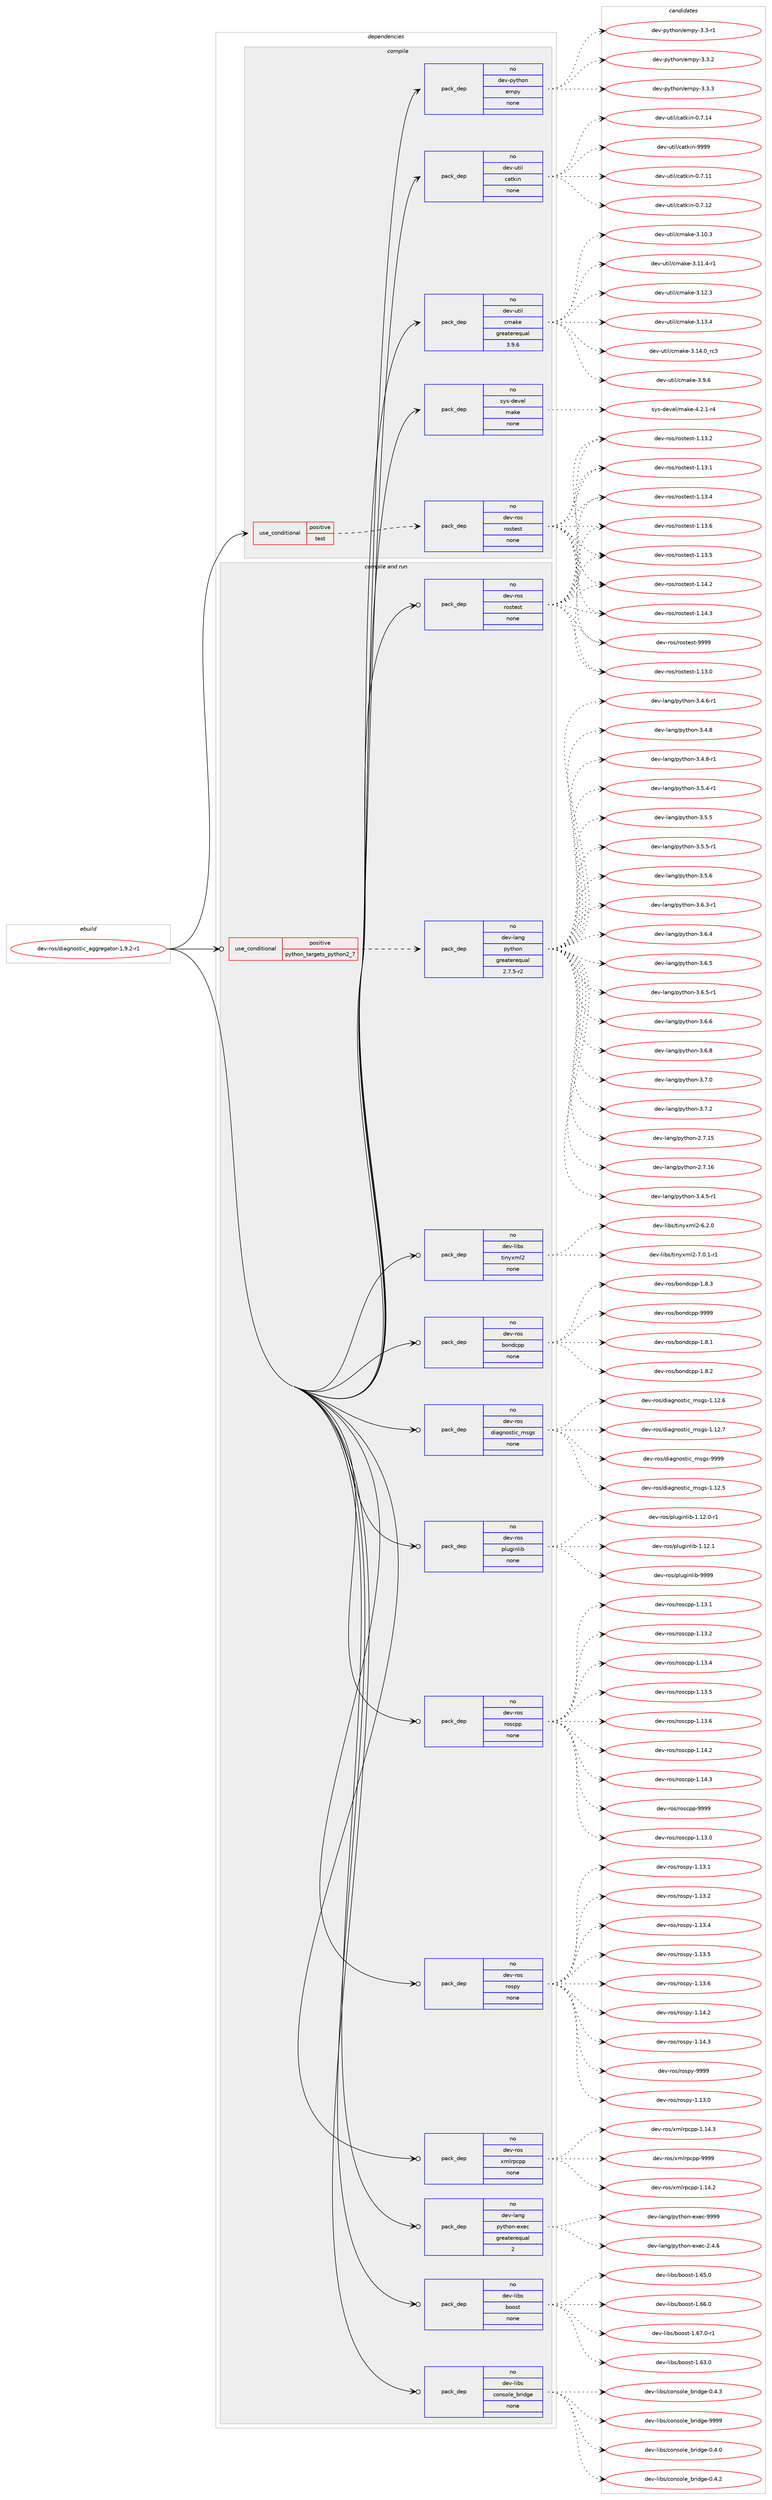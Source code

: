 digraph prolog {

# *************
# Graph options
# *************

newrank=true;
concentrate=true;
compound=true;
graph [rankdir=LR,fontname=Helvetica,fontsize=10,ranksep=1.5];#, ranksep=2.5, nodesep=0.2];
edge  [arrowhead=vee];
node  [fontname=Helvetica,fontsize=10];

# **********
# The ebuild
# **********

subgraph cluster_leftcol {
color=gray;
rank=same;
label=<<i>ebuild</i>>;
id [label="dev-ros/diagnostic_aggregator-1.9.2-r1", color=red, width=4, href="../dev-ros/diagnostic_aggregator-1.9.2-r1.svg"];
}

# ****************
# The dependencies
# ****************

subgraph cluster_midcol {
color=gray;
label=<<i>dependencies</i>>;
subgraph cluster_compile {
fillcolor="#eeeeee";
style=filled;
label=<<i>compile</i>>;
subgraph cond388236 {
dependency1454336 [label=<<TABLE BORDER="0" CELLBORDER="1" CELLSPACING="0" CELLPADDING="4"><TR><TD ROWSPAN="3" CELLPADDING="10">use_conditional</TD></TR><TR><TD>positive</TD></TR><TR><TD>test</TD></TR></TABLE>>, shape=none, color=red];
subgraph pack1042710 {
dependency1454337 [label=<<TABLE BORDER="0" CELLBORDER="1" CELLSPACING="0" CELLPADDING="4" WIDTH="220"><TR><TD ROWSPAN="6" CELLPADDING="30">pack_dep</TD></TR><TR><TD WIDTH="110">no</TD></TR><TR><TD>dev-ros</TD></TR><TR><TD>rostest</TD></TR><TR><TD>none</TD></TR><TR><TD></TD></TR></TABLE>>, shape=none, color=blue];
}
dependency1454336:e -> dependency1454337:w [weight=20,style="dashed",arrowhead="vee"];
}
id:e -> dependency1454336:w [weight=20,style="solid",arrowhead="vee"];
subgraph pack1042711 {
dependency1454338 [label=<<TABLE BORDER="0" CELLBORDER="1" CELLSPACING="0" CELLPADDING="4" WIDTH="220"><TR><TD ROWSPAN="6" CELLPADDING="30">pack_dep</TD></TR><TR><TD WIDTH="110">no</TD></TR><TR><TD>dev-python</TD></TR><TR><TD>empy</TD></TR><TR><TD>none</TD></TR><TR><TD></TD></TR></TABLE>>, shape=none, color=blue];
}
id:e -> dependency1454338:w [weight=20,style="solid",arrowhead="vee"];
subgraph pack1042712 {
dependency1454339 [label=<<TABLE BORDER="0" CELLBORDER="1" CELLSPACING="0" CELLPADDING="4" WIDTH="220"><TR><TD ROWSPAN="6" CELLPADDING="30">pack_dep</TD></TR><TR><TD WIDTH="110">no</TD></TR><TR><TD>dev-util</TD></TR><TR><TD>catkin</TD></TR><TR><TD>none</TD></TR><TR><TD></TD></TR></TABLE>>, shape=none, color=blue];
}
id:e -> dependency1454339:w [weight=20,style="solid",arrowhead="vee"];
subgraph pack1042713 {
dependency1454340 [label=<<TABLE BORDER="0" CELLBORDER="1" CELLSPACING="0" CELLPADDING="4" WIDTH="220"><TR><TD ROWSPAN="6" CELLPADDING="30">pack_dep</TD></TR><TR><TD WIDTH="110">no</TD></TR><TR><TD>dev-util</TD></TR><TR><TD>cmake</TD></TR><TR><TD>greaterequal</TD></TR><TR><TD>3.9.6</TD></TR></TABLE>>, shape=none, color=blue];
}
id:e -> dependency1454340:w [weight=20,style="solid",arrowhead="vee"];
subgraph pack1042714 {
dependency1454341 [label=<<TABLE BORDER="0" CELLBORDER="1" CELLSPACING="0" CELLPADDING="4" WIDTH="220"><TR><TD ROWSPAN="6" CELLPADDING="30">pack_dep</TD></TR><TR><TD WIDTH="110">no</TD></TR><TR><TD>sys-devel</TD></TR><TR><TD>make</TD></TR><TR><TD>none</TD></TR><TR><TD></TD></TR></TABLE>>, shape=none, color=blue];
}
id:e -> dependency1454341:w [weight=20,style="solid",arrowhead="vee"];
}
subgraph cluster_compileandrun {
fillcolor="#eeeeee";
style=filled;
label=<<i>compile and run</i>>;
subgraph cond388237 {
dependency1454342 [label=<<TABLE BORDER="0" CELLBORDER="1" CELLSPACING="0" CELLPADDING="4"><TR><TD ROWSPAN="3" CELLPADDING="10">use_conditional</TD></TR><TR><TD>positive</TD></TR><TR><TD>python_targets_python2_7</TD></TR></TABLE>>, shape=none, color=red];
subgraph pack1042715 {
dependency1454343 [label=<<TABLE BORDER="0" CELLBORDER="1" CELLSPACING="0" CELLPADDING="4" WIDTH="220"><TR><TD ROWSPAN="6" CELLPADDING="30">pack_dep</TD></TR><TR><TD WIDTH="110">no</TD></TR><TR><TD>dev-lang</TD></TR><TR><TD>python</TD></TR><TR><TD>greaterequal</TD></TR><TR><TD>2.7.5-r2</TD></TR></TABLE>>, shape=none, color=blue];
}
dependency1454342:e -> dependency1454343:w [weight=20,style="dashed",arrowhead="vee"];
}
id:e -> dependency1454342:w [weight=20,style="solid",arrowhead="odotvee"];
subgraph pack1042716 {
dependency1454344 [label=<<TABLE BORDER="0" CELLBORDER="1" CELLSPACING="0" CELLPADDING="4" WIDTH="220"><TR><TD ROWSPAN="6" CELLPADDING="30">pack_dep</TD></TR><TR><TD WIDTH="110">no</TD></TR><TR><TD>dev-lang</TD></TR><TR><TD>python-exec</TD></TR><TR><TD>greaterequal</TD></TR><TR><TD>2</TD></TR></TABLE>>, shape=none, color=blue];
}
id:e -> dependency1454344:w [weight=20,style="solid",arrowhead="odotvee"];
subgraph pack1042717 {
dependency1454345 [label=<<TABLE BORDER="0" CELLBORDER="1" CELLSPACING="0" CELLPADDING="4" WIDTH="220"><TR><TD ROWSPAN="6" CELLPADDING="30">pack_dep</TD></TR><TR><TD WIDTH="110">no</TD></TR><TR><TD>dev-libs</TD></TR><TR><TD>boost</TD></TR><TR><TD>none</TD></TR><TR><TD></TD></TR></TABLE>>, shape=none, color=blue];
}
id:e -> dependency1454345:w [weight=20,style="solid",arrowhead="odotvee"];
subgraph pack1042718 {
dependency1454346 [label=<<TABLE BORDER="0" CELLBORDER="1" CELLSPACING="0" CELLPADDING="4" WIDTH="220"><TR><TD ROWSPAN="6" CELLPADDING="30">pack_dep</TD></TR><TR><TD WIDTH="110">no</TD></TR><TR><TD>dev-libs</TD></TR><TR><TD>console_bridge</TD></TR><TR><TD>none</TD></TR><TR><TD></TD></TR></TABLE>>, shape=none, color=blue];
}
id:e -> dependency1454346:w [weight=20,style="solid",arrowhead="odotvee"];
subgraph pack1042719 {
dependency1454347 [label=<<TABLE BORDER="0" CELLBORDER="1" CELLSPACING="0" CELLPADDING="4" WIDTH="220"><TR><TD ROWSPAN="6" CELLPADDING="30">pack_dep</TD></TR><TR><TD WIDTH="110">no</TD></TR><TR><TD>dev-libs</TD></TR><TR><TD>tinyxml2</TD></TR><TR><TD>none</TD></TR><TR><TD></TD></TR></TABLE>>, shape=none, color=blue];
}
id:e -> dependency1454347:w [weight=20,style="solid",arrowhead="odotvee"];
subgraph pack1042720 {
dependency1454348 [label=<<TABLE BORDER="0" CELLBORDER="1" CELLSPACING="0" CELLPADDING="4" WIDTH="220"><TR><TD ROWSPAN="6" CELLPADDING="30">pack_dep</TD></TR><TR><TD WIDTH="110">no</TD></TR><TR><TD>dev-ros</TD></TR><TR><TD>bondcpp</TD></TR><TR><TD>none</TD></TR><TR><TD></TD></TR></TABLE>>, shape=none, color=blue];
}
id:e -> dependency1454348:w [weight=20,style="solid",arrowhead="odotvee"];
subgraph pack1042721 {
dependency1454349 [label=<<TABLE BORDER="0" CELLBORDER="1" CELLSPACING="0" CELLPADDING="4" WIDTH="220"><TR><TD ROWSPAN="6" CELLPADDING="30">pack_dep</TD></TR><TR><TD WIDTH="110">no</TD></TR><TR><TD>dev-ros</TD></TR><TR><TD>diagnostic_msgs</TD></TR><TR><TD>none</TD></TR><TR><TD></TD></TR></TABLE>>, shape=none, color=blue];
}
id:e -> dependency1454349:w [weight=20,style="solid",arrowhead="odotvee"];
subgraph pack1042722 {
dependency1454350 [label=<<TABLE BORDER="0" CELLBORDER="1" CELLSPACING="0" CELLPADDING="4" WIDTH="220"><TR><TD ROWSPAN="6" CELLPADDING="30">pack_dep</TD></TR><TR><TD WIDTH="110">no</TD></TR><TR><TD>dev-ros</TD></TR><TR><TD>pluginlib</TD></TR><TR><TD>none</TD></TR><TR><TD></TD></TR></TABLE>>, shape=none, color=blue];
}
id:e -> dependency1454350:w [weight=20,style="solid",arrowhead="odotvee"];
subgraph pack1042723 {
dependency1454351 [label=<<TABLE BORDER="0" CELLBORDER="1" CELLSPACING="0" CELLPADDING="4" WIDTH="220"><TR><TD ROWSPAN="6" CELLPADDING="30">pack_dep</TD></TR><TR><TD WIDTH="110">no</TD></TR><TR><TD>dev-ros</TD></TR><TR><TD>roscpp</TD></TR><TR><TD>none</TD></TR><TR><TD></TD></TR></TABLE>>, shape=none, color=blue];
}
id:e -> dependency1454351:w [weight=20,style="solid",arrowhead="odotvee"];
subgraph pack1042724 {
dependency1454352 [label=<<TABLE BORDER="0" CELLBORDER="1" CELLSPACING="0" CELLPADDING="4" WIDTH="220"><TR><TD ROWSPAN="6" CELLPADDING="30">pack_dep</TD></TR><TR><TD WIDTH="110">no</TD></TR><TR><TD>dev-ros</TD></TR><TR><TD>rospy</TD></TR><TR><TD>none</TD></TR><TR><TD></TD></TR></TABLE>>, shape=none, color=blue];
}
id:e -> dependency1454352:w [weight=20,style="solid",arrowhead="odotvee"];
subgraph pack1042725 {
dependency1454353 [label=<<TABLE BORDER="0" CELLBORDER="1" CELLSPACING="0" CELLPADDING="4" WIDTH="220"><TR><TD ROWSPAN="6" CELLPADDING="30">pack_dep</TD></TR><TR><TD WIDTH="110">no</TD></TR><TR><TD>dev-ros</TD></TR><TR><TD>rostest</TD></TR><TR><TD>none</TD></TR><TR><TD></TD></TR></TABLE>>, shape=none, color=blue];
}
id:e -> dependency1454353:w [weight=20,style="solid",arrowhead="odotvee"];
subgraph pack1042726 {
dependency1454354 [label=<<TABLE BORDER="0" CELLBORDER="1" CELLSPACING="0" CELLPADDING="4" WIDTH="220"><TR><TD ROWSPAN="6" CELLPADDING="30">pack_dep</TD></TR><TR><TD WIDTH="110">no</TD></TR><TR><TD>dev-ros</TD></TR><TR><TD>xmlrpcpp</TD></TR><TR><TD>none</TD></TR><TR><TD></TD></TR></TABLE>>, shape=none, color=blue];
}
id:e -> dependency1454354:w [weight=20,style="solid",arrowhead="odotvee"];
}
subgraph cluster_run {
fillcolor="#eeeeee";
style=filled;
label=<<i>run</i>>;
}
}

# **************
# The candidates
# **************

subgraph cluster_choices {
rank=same;
color=gray;
label=<<i>candidates</i>>;

subgraph choice1042710 {
color=black;
nodesep=1;
choice100101118451141111154711411111511610111511645494649514648 [label="dev-ros/rostest-1.13.0", color=red, width=4,href="../dev-ros/rostest-1.13.0.svg"];
choice100101118451141111154711411111511610111511645494649514649 [label="dev-ros/rostest-1.13.1", color=red, width=4,href="../dev-ros/rostest-1.13.1.svg"];
choice100101118451141111154711411111511610111511645494649514650 [label="dev-ros/rostest-1.13.2", color=red, width=4,href="../dev-ros/rostest-1.13.2.svg"];
choice100101118451141111154711411111511610111511645494649514652 [label="dev-ros/rostest-1.13.4", color=red, width=4,href="../dev-ros/rostest-1.13.4.svg"];
choice100101118451141111154711411111511610111511645494649514653 [label="dev-ros/rostest-1.13.5", color=red, width=4,href="../dev-ros/rostest-1.13.5.svg"];
choice100101118451141111154711411111511610111511645494649514654 [label="dev-ros/rostest-1.13.6", color=red, width=4,href="../dev-ros/rostest-1.13.6.svg"];
choice100101118451141111154711411111511610111511645494649524650 [label="dev-ros/rostest-1.14.2", color=red, width=4,href="../dev-ros/rostest-1.14.2.svg"];
choice100101118451141111154711411111511610111511645494649524651 [label="dev-ros/rostest-1.14.3", color=red, width=4,href="../dev-ros/rostest-1.14.3.svg"];
choice10010111845114111115471141111151161011151164557575757 [label="dev-ros/rostest-9999", color=red, width=4,href="../dev-ros/rostest-9999.svg"];
dependency1454337:e -> choice100101118451141111154711411111511610111511645494649514648:w [style=dotted,weight="100"];
dependency1454337:e -> choice100101118451141111154711411111511610111511645494649514649:w [style=dotted,weight="100"];
dependency1454337:e -> choice100101118451141111154711411111511610111511645494649514650:w [style=dotted,weight="100"];
dependency1454337:e -> choice100101118451141111154711411111511610111511645494649514652:w [style=dotted,weight="100"];
dependency1454337:e -> choice100101118451141111154711411111511610111511645494649514653:w [style=dotted,weight="100"];
dependency1454337:e -> choice100101118451141111154711411111511610111511645494649514654:w [style=dotted,weight="100"];
dependency1454337:e -> choice100101118451141111154711411111511610111511645494649524650:w [style=dotted,weight="100"];
dependency1454337:e -> choice100101118451141111154711411111511610111511645494649524651:w [style=dotted,weight="100"];
dependency1454337:e -> choice10010111845114111115471141111151161011151164557575757:w [style=dotted,weight="100"];
}
subgraph choice1042711 {
color=black;
nodesep=1;
choice1001011184511212111610411111047101109112121455146514511449 [label="dev-python/empy-3.3-r1", color=red, width=4,href="../dev-python/empy-3.3-r1.svg"];
choice1001011184511212111610411111047101109112121455146514650 [label="dev-python/empy-3.3.2", color=red, width=4,href="../dev-python/empy-3.3.2.svg"];
choice1001011184511212111610411111047101109112121455146514651 [label="dev-python/empy-3.3.3", color=red, width=4,href="../dev-python/empy-3.3.3.svg"];
dependency1454338:e -> choice1001011184511212111610411111047101109112121455146514511449:w [style=dotted,weight="100"];
dependency1454338:e -> choice1001011184511212111610411111047101109112121455146514650:w [style=dotted,weight="100"];
dependency1454338:e -> choice1001011184511212111610411111047101109112121455146514651:w [style=dotted,weight="100"];
}
subgraph choice1042712 {
color=black;
nodesep=1;
choice1001011184511711610510847999711610710511045484655464949 [label="dev-util/catkin-0.7.11", color=red, width=4,href="../dev-util/catkin-0.7.11.svg"];
choice1001011184511711610510847999711610710511045484655464950 [label="dev-util/catkin-0.7.12", color=red, width=4,href="../dev-util/catkin-0.7.12.svg"];
choice1001011184511711610510847999711610710511045484655464952 [label="dev-util/catkin-0.7.14", color=red, width=4,href="../dev-util/catkin-0.7.14.svg"];
choice100101118451171161051084799971161071051104557575757 [label="dev-util/catkin-9999", color=red, width=4,href="../dev-util/catkin-9999.svg"];
dependency1454339:e -> choice1001011184511711610510847999711610710511045484655464949:w [style=dotted,weight="100"];
dependency1454339:e -> choice1001011184511711610510847999711610710511045484655464950:w [style=dotted,weight="100"];
dependency1454339:e -> choice1001011184511711610510847999711610710511045484655464952:w [style=dotted,weight="100"];
dependency1454339:e -> choice100101118451171161051084799971161071051104557575757:w [style=dotted,weight="100"];
}
subgraph choice1042713 {
color=black;
nodesep=1;
choice1001011184511711610510847991099710710145514649484651 [label="dev-util/cmake-3.10.3", color=red, width=4,href="../dev-util/cmake-3.10.3.svg"];
choice10010111845117116105108479910997107101455146494946524511449 [label="dev-util/cmake-3.11.4-r1", color=red, width=4,href="../dev-util/cmake-3.11.4-r1.svg"];
choice1001011184511711610510847991099710710145514649504651 [label="dev-util/cmake-3.12.3", color=red, width=4,href="../dev-util/cmake-3.12.3.svg"];
choice1001011184511711610510847991099710710145514649514652 [label="dev-util/cmake-3.13.4", color=red, width=4,href="../dev-util/cmake-3.13.4.svg"];
choice1001011184511711610510847991099710710145514649524648951149951 [label="dev-util/cmake-3.14.0_rc3", color=red, width=4,href="../dev-util/cmake-3.14.0_rc3.svg"];
choice10010111845117116105108479910997107101455146574654 [label="dev-util/cmake-3.9.6", color=red, width=4,href="../dev-util/cmake-3.9.6.svg"];
dependency1454340:e -> choice1001011184511711610510847991099710710145514649484651:w [style=dotted,weight="100"];
dependency1454340:e -> choice10010111845117116105108479910997107101455146494946524511449:w [style=dotted,weight="100"];
dependency1454340:e -> choice1001011184511711610510847991099710710145514649504651:w [style=dotted,weight="100"];
dependency1454340:e -> choice1001011184511711610510847991099710710145514649514652:w [style=dotted,weight="100"];
dependency1454340:e -> choice1001011184511711610510847991099710710145514649524648951149951:w [style=dotted,weight="100"];
dependency1454340:e -> choice10010111845117116105108479910997107101455146574654:w [style=dotted,weight="100"];
}
subgraph choice1042714 {
color=black;
nodesep=1;
choice1151211154510010111810110847109971071014552465046494511452 [label="sys-devel/make-4.2.1-r4", color=red, width=4,href="../sys-devel/make-4.2.1-r4.svg"];
dependency1454341:e -> choice1151211154510010111810110847109971071014552465046494511452:w [style=dotted,weight="100"];
}
subgraph choice1042715 {
color=black;
nodesep=1;
choice10010111845108971101034711212111610411111045504655464953 [label="dev-lang/python-2.7.15", color=red, width=4,href="../dev-lang/python-2.7.15.svg"];
choice10010111845108971101034711212111610411111045504655464954 [label="dev-lang/python-2.7.16", color=red, width=4,href="../dev-lang/python-2.7.16.svg"];
choice1001011184510897110103471121211161041111104551465246534511449 [label="dev-lang/python-3.4.5-r1", color=red, width=4,href="../dev-lang/python-3.4.5-r1.svg"];
choice1001011184510897110103471121211161041111104551465246544511449 [label="dev-lang/python-3.4.6-r1", color=red, width=4,href="../dev-lang/python-3.4.6-r1.svg"];
choice100101118451089711010347112121116104111110455146524656 [label="dev-lang/python-3.4.8", color=red, width=4,href="../dev-lang/python-3.4.8.svg"];
choice1001011184510897110103471121211161041111104551465246564511449 [label="dev-lang/python-3.4.8-r1", color=red, width=4,href="../dev-lang/python-3.4.8-r1.svg"];
choice1001011184510897110103471121211161041111104551465346524511449 [label="dev-lang/python-3.5.4-r1", color=red, width=4,href="../dev-lang/python-3.5.4-r1.svg"];
choice100101118451089711010347112121116104111110455146534653 [label="dev-lang/python-3.5.5", color=red, width=4,href="../dev-lang/python-3.5.5.svg"];
choice1001011184510897110103471121211161041111104551465346534511449 [label="dev-lang/python-3.5.5-r1", color=red, width=4,href="../dev-lang/python-3.5.5-r1.svg"];
choice100101118451089711010347112121116104111110455146534654 [label="dev-lang/python-3.5.6", color=red, width=4,href="../dev-lang/python-3.5.6.svg"];
choice1001011184510897110103471121211161041111104551465446514511449 [label="dev-lang/python-3.6.3-r1", color=red, width=4,href="../dev-lang/python-3.6.3-r1.svg"];
choice100101118451089711010347112121116104111110455146544652 [label="dev-lang/python-3.6.4", color=red, width=4,href="../dev-lang/python-3.6.4.svg"];
choice100101118451089711010347112121116104111110455146544653 [label="dev-lang/python-3.6.5", color=red, width=4,href="../dev-lang/python-3.6.5.svg"];
choice1001011184510897110103471121211161041111104551465446534511449 [label="dev-lang/python-3.6.5-r1", color=red, width=4,href="../dev-lang/python-3.6.5-r1.svg"];
choice100101118451089711010347112121116104111110455146544654 [label="dev-lang/python-3.6.6", color=red, width=4,href="../dev-lang/python-3.6.6.svg"];
choice100101118451089711010347112121116104111110455146544656 [label="dev-lang/python-3.6.8", color=red, width=4,href="../dev-lang/python-3.6.8.svg"];
choice100101118451089711010347112121116104111110455146554648 [label="dev-lang/python-3.7.0", color=red, width=4,href="../dev-lang/python-3.7.0.svg"];
choice100101118451089711010347112121116104111110455146554650 [label="dev-lang/python-3.7.2", color=red, width=4,href="../dev-lang/python-3.7.2.svg"];
dependency1454343:e -> choice10010111845108971101034711212111610411111045504655464953:w [style=dotted,weight="100"];
dependency1454343:e -> choice10010111845108971101034711212111610411111045504655464954:w [style=dotted,weight="100"];
dependency1454343:e -> choice1001011184510897110103471121211161041111104551465246534511449:w [style=dotted,weight="100"];
dependency1454343:e -> choice1001011184510897110103471121211161041111104551465246544511449:w [style=dotted,weight="100"];
dependency1454343:e -> choice100101118451089711010347112121116104111110455146524656:w [style=dotted,weight="100"];
dependency1454343:e -> choice1001011184510897110103471121211161041111104551465246564511449:w [style=dotted,weight="100"];
dependency1454343:e -> choice1001011184510897110103471121211161041111104551465346524511449:w [style=dotted,weight="100"];
dependency1454343:e -> choice100101118451089711010347112121116104111110455146534653:w [style=dotted,weight="100"];
dependency1454343:e -> choice1001011184510897110103471121211161041111104551465346534511449:w [style=dotted,weight="100"];
dependency1454343:e -> choice100101118451089711010347112121116104111110455146534654:w [style=dotted,weight="100"];
dependency1454343:e -> choice1001011184510897110103471121211161041111104551465446514511449:w [style=dotted,weight="100"];
dependency1454343:e -> choice100101118451089711010347112121116104111110455146544652:w [style=dotted,weight="100"];
dependency1454343:e -> choice100101118451089711010347112121116104111110455146544653:w [style=dotted,weight="100"];
dependency1454343:e -> choice1001011184510897110103471121211161041111104551465446534511449:w [style=dotted,weight="100"];
dependency1454343:e -> choice100101118451089711010347112121116104111110455146544654:w [style=dotted,weight="100"];
dependency1454343:e -> choice100101118451089711010347112121116104111110455146544656:w [style=dotted,weight="100"];
dependency1454343:e -> choice100101118451089711010347112121116104111110455146554648:w [style=dotted,weight="100"];
dependency1454343:e -> choice100101118451089711010347112121116104111110455146554650:w [style=dotted,weight="100"];
}
subgraph choice1042716 {
color=black;
nodesep=1;
choice1001011184510897110103471121211161041111104510112010199455046524654 [label="dev-lang/python-exec-2.4.6", color=red, width=4,href="../dev-lang/python-exec-2.4.6.svg"];
choice10010111845108971101034711212111610411111045101120101994557575757 [label="dev-lang/python-exec-9999", color=red, width=4,href="../dev-lang/python-exec-9999.svg"];
dependency1454344:e -> choice1001011184510897110103471121211161041111104510112010199455046524654:w [style=dotted,weight="100"];
dependency1454344:e -> choice10010111845108971101034711212111610411111045101120101994557575757:w [style=dotted,weight="100"];
}
subgraph choice1042717 {
color=black;
nodesep=1;
choice1001011184510810598115479811111111511645494654514648 [label="dev-libs/boost-1.63.0", color=red, width=4,href="../dev-libs/boost-1.63.0.svg"];
choice1001011184510810598115479811111111511645494654534648 [label="dev-libs/boost-1.65.0", color=red, width=4,href="../dev-libs/boost-1.65.0.svg"];
choice1001011184510810598115479811111111511645494654544648 [label="dev-libs/boost-1.66.0", color=red, width=4,href="../dev-libs/boost-1.66.0.svg"];
choice10010111845108105981154798111111115116454946545546484511449 [label="dev-libs/boost-1.67.0-r1", color=red, width=4,href="../dev-libs/boost-1.67.0-r1.svg"];
dependency1454345:e -> choice1001011184510810598115479811111111511645494654514648:w [style=dotted,weight="100"];
dependency1454345:e -> choice1001011184510810598115479811111111511645494654534648:w [style=dotted,weight="100"];
dependency1454345:e -> choice1001011184510810598115479811111111511645494654544648:w [style=dotted,weight="100"];
dependency1454345:e -> choice10010111845108105981154798111111115116454946545546484511449:w [style=dotted,weight="100"];
}
subgraph choice1042718 {
color=black;
nodesep=1;
choice100101118451081059811547991111101151111081019598114105100103101454846524648 [label="dev-libs/console_bridge-0.4.0", color=red, width=4,href="../dev-libs/console_bridge-0.4.0.svg"];
choice100101118451081059811547991111101151111081019598114105100103101454846524650 [label="dev-libs/console_bridge-0.4.2", color=red, width=4,href="../dev-libs/console_bridge-0.4.2.svg"];
choice100101118451081059811547991111101151111081019598114105100103101454846524651 [label="dev-libs/console_bridge-0.4.3", color=red, width=4,href="../dev-libs/console_bridge-0.4.3.svg"];
choice1001011184510810598115479911111011511110810195981141051001031014557575757 [label="dev-libs/console_bridge-9999", color=red, width=4,href="../dev-libs/console_bridge-9999.svg"];
dependency1454346:e -> choice100101118451081059811547991111101151111081019598114105100103101454846524648:w [style=dotted,weight="100"];
dependency1454346:e -> choice100101118451081059811547991111101151111081019598114105100103101454846524650:w [style=dotted,weight="100"];
dependency1454346:e -> choice100101118451081059811547991111101151111081019598114105100103101454846524651:w [style=dotted,weight="100"];
dependency1454346:e -> choice1001011184510810598115479911111011511110810195981141051001031014557575757:w [style=dotted,weight="100"];
}
subgraph choice1042719 {
color=black;
nodesep=1;
choice10010111845108105981154711610511012112010910850455446504648 [label="dev-libs/tinyxml2-6.2.0", color=red, width=4,href="../dev-libs/tinyxml2-6.2.0.svg"];
choice100101118451081059811547116105110121120109108504555464846494511449 [label="dev-libs/tinyxml2-7.0.1-r1", color=red, width=4,href="../dev-libs/tinyxml2-7.0.1-r1.svg"];
dependency1454347:e -> choice10010111845108105981154711610511012112010910850455446504648:w [style=dotted,weight="100"];
dependency1454347:e -> choice100101118451081059811547116105110121120109108504555464846494511449:w [style=dotted,weight="100"];
}
subgraph choice1042720 {
color=black;
nodesep=1;
choice10010111845114111115479811111010099112112454946564649 [label="dev-ros/bondcpp-1.8.1", color=red, width=4,href="../dev-ros/bondcpp-1.8.1.svg"];
choice10010111845114111115479811111010099112112454946564650 [label="dev-ros/bondcpp-1.8.2", color=red, width=4,href="../dev-ros/bondcpp-1.8.2.svg"];
choice10010111845114111115479811111010099112112454946564651 [label="dev-ros/bondcpp-1.8.3", color=red, width=4,href="../dev-ros/bondcpp-1.8.3.svg"];
choice100101118451141111154798111110100991121124557575757 [label="dev-ros/bondcpp-9999", color=red, width=4,href="../dev-ros/bondcpp-9999.svg"];
dependency1454348:e -> choice10010111845114111115479811111010099112112454946564649:w [style=dotted,weight="100"];
dependency1454348:e -> choice10010111845114111115479811111010099112112454946564650:w [style=dotted,weight="100"];
dependency1454348:e -> choice10010111845114111115479811111010099112112454946564651:w [style=dotted,weight="100"];
dependency1454348:e -> choice100101118451141111154798111110100991121124557575757:w [style=dotted,weight="100"];
}
subgraph choice1042721 {
color=black;
nodesep=1;
choice100101118451141111154710010597103110111115116105999510911510311545494649504653 [label="dev-ros/diagnostic_msgs-1.12.5", color=red, width=4,href="../dev-ros/diagnostic_msgs-1.12.5.svg"];
choice100101118451141111154710010597103110111115116105999510911510311545494649504654 [label="dev-ros/diagnostic_msgs-1.12.6", color=red, width=4,href="../dev-ros/diagnostic_msgs-1.12.6.svg"];
choice100101118451141111154710010597103110111115116105999510911510311545494649504655 [label="dev-ros/diagnostic_msgs-1.12.7", color=red, width=4,href="../dev-ros/diagnostic_msgs-1.12.7.svg"];
choice10010111845114111115471001059710311011111511610599951091151031154557575757 [label="dev-ros/diagnostic_msgs-9999", color=red, width=4,href="../dev-ros/diagnostic_msgs-9999.svg"];
dependency1454349:e -> choice100101118451141111154710010597103110111115116105999510911510311545494649504653:w [style=dotted,weight="100"];
dependency1454349:e -> choice100101118451141111154710010597103110111115116105999510911510311545494649504654:w [style=dotted,weight="100"];
dependency1454349:e -> choice100101118451141111154710010597103110111115116105999510911510311545494649504655:w [style=dotted,weight="100"];
dependency1454349:e -> choice10010111845114111115471001059710311011111511610599951091151031154557575757:w [style=dotted,weight="100"];
}
subgraph choice1042722 {
color=black;
nodesep=1;
choice100101118451141111154711210811710310511010810598454946495046484511449 [label="dev-ros/pluginlib-1.12.0-r1", color=red, width=4,href="../dev-ros/pluginlib-1.12.0-r1.svg"];
choice10010111845114111115471121081171031051101081059845494649504649 [label="dev-ros/pluginlib-1.12.1", color=red, width=4,href="../dev-ros/pluginlib-1.12.1.svg"];
choice1001011184511411111547112108117103105110108105984557575757 [label="dev-ros/pluginlib-9999", color=red, width=4,href="../dev-ros/pluginlib-9999.svg"];
dependency1454350:e -> choice100101118451141111154711210811710310511010810598454946495046484511449:w [style=dotted,weight="100"];
dependency1454350:e -> choice10010111845114111115471121081171031051101081059845494649504649:w [style=dotted,weight="100"];
dependency1454350:e -> choice1001011184511411111547112108117103105110108105984557575757:w [style=dotted,weight="100"];
}
subgraph choice1042723 {
color=black;
nodesep=1;
choice10010111845114111115471141111159911211245494649514648 [label="dev-ros/roscpp-1.13.0", color=red, width=4,href="../dev-ros/roscpp-1.13.0.svg"];
choice10010111845114111115471141111159911211245494649514649 [label="dev-ros/roscpp-1.13.1", color=red, width=4,href="../dev-ros/roscpp-1.13.1.svg"];
choice10010111845114111115471141111159911211245494649514650 [label="dev-ros/roscpp-1.13.2", color=red, width=4,href="../dev-ros/roscpp-1.13.2.svg"];
choice10010111845114111115471141111159911211245494649514652 [label="dev-ros/roscpp-1.13.4", color=red, width=4,href="../dev-ros/roscpp-1.13.4.svg"];
choice10010111845114111115471141111159911211245494649514653 [label="dev-ros/roscpp-1.13.5", color=red, width=4,href="../dev-ros/roscpp-1.13.5.svg"];
choice10010111845114111115471141111159911211245494649514654 [label="dev-ros/roscpp-1.13.6", color=red, width=4,href="../dev-ros/roscpp-1.13.6.svg"];
choice10010111845114111115471141111159911211245494649524650 [label="dev-ros/roscpp-1.14.2", color=red, width=4,href="../dev-ros/roscpp-1.14.2.svg"];
choice10010111845114111115471141111159911211245494649524651 [label="dev-ros/roscpp-1.14.3", color=red, width=4,href="../dev-ros/roscpp-1.14.3.svg"];
choice1001011184511411111547114111115991121124557575757 [label="dev-ros/roscpp-9999", color=red, width=4,href="../dev-ros/roscpp-9999.svg"];
dependency1454351:e -> choice10010111845114111115471141111159911211245494649514648:w [style=dotted,weight="100"];
dependency1454351:e -> choice10010111845114111115471141111159911211245494649514649:w [style=dotted,weight="100"];
dependency1454351:e -> choice10010111845114111115471141111159911211245494649514650:w [style=dotted,weight="100"];
dependency1454351:e -> choice10010111845114111115471141111159911211245494649514652:w [style=dotted,weight="100"];
dependency1454351:e -> choice10010111845114111115471141111159911211245494649514653:w [style=dotted,weight="100"];
dependency1454351:e -> choice10010111845114111115471141111159911211245494649514654:w [style=dotted,weight="100"];
dependency1454351:e -> choice10010111845114111115471141111159911211245494649524650:w [style=dotted,weight="100"];
dependency1454351:e -> choice10010111845114111115471141111159911211245494649524651:w [style=dotted,weight="100"];
dependency1454351:e -> choice1001011184511411111547114111115991121124557575757:w [style=dotted,weight="100"];
}
subgraph choice1042724 {
color=black;
nodesep=1;
choice100101118451141111154711411111511212145494649514648 [label="dev-ros/rospy-1.13.0", color=red, width=4,href="../dev-ros/rospy-1.13.0.svg"];
choice100101118451141111154711411111511212145494649514649 [label="dev-ros/rospy-1.13.1", color=red, width=4,href="../dev-ros/rospy-1.13.1.svg"];
choice100101118451141111154711411111511212145494649514650 [label="dev-ros/rospy-1.13.2", color=red, width=4,href="../dev-ros/rospy-1.13.2.svg"];
choice100101118451141111154711411111511212145494649514652 [label="dev-ros/rospy-1.13.4", color=red, width=4,href="../dev-ros/rospy-1.13.4.svg"];
choice100101118451141111154711411111511212145494649514653 [label="dev-ros/rospy-1.13.5", color=red, width=4,href="../dev-ros/rospy-1.13.5.svg"];
choice100101118451141111154711411111511212145494649514654 [label="dev-ros/rospy-1.13.6", color=red, width=4,href="../dev-ros/rospy-1.13.6.svg"];
choice100101118451141111154711411111511212145494649524650 [label="dev-ros/rospy-1.14.2", color=red, width=4,href="../dev-ros/rospy-1.14.2.svg"];
choice100101118451141111154711411111511212145494649524651 [label="dev-ros/rospy-1.14.3", color=red, width=4,href="../dev-ros/rospy-1.14.3.svg"];
choice10010111845114111115471141111151121214557575757 [label="dev-ros/rospy-9999", color=red, width=4,href="../dev-ros/rospy-9999.svg"];
dependency1454352:e -> choice100101118451141111154711411111511212145494649514648:w [style=dotted,weight="100"];
dependency1454352:e -> choice100101118451141111154711411111511212145494649514649:w [style=dotted,weight="100"];
dependency1454352:e -> choice100101118451141111154711411111511212145494649514650:w [style=dotted,weight="100"];
dependency1454352:e -> choice100101118451141111154711411111511212145494649514652:w [style=dotted,weight="100"];
dependency1454352:e -> choice100101118451141111154711411111511212145494649514653:w [style=dotted,weight="100"];
dependency1454352:e -> choice100101118451141111154711411111511212145494649514654:w [style=dotted,weight="100"];
dependency1454352:e -> choice100101118451141111154711411111511212145494649524650:w [style=dotted,weight="100"];
dependency1454352:e -> choice100101118451141111154711411111511212145494649524651:w [style=dotted,weight="100"];
dependency1454352:e -> choice10010111845114111115471141111151121214557575757:w [style=dotted,weight="100"];
}
subgraph choice1042725 {
color=black;
nodesep=1;
choice100101118451141111154711411111511610111511645494649514648 [label="dev-ros/rostest-1.13.0", color=red, width=4,href="../dev-ros/rostest-1.13.0.svg"];
choice100101118451141111154711411111511610111511645494649514649 [label="dev-ros/rostest-1.13.1", color=red, width=4,href="../dev-ros/rostest-1.13.1.svg"];
choice100101118451141111154711411111511610111511645494649514650 [label="dev-ros/rostest-1.13.2", color=red, width=4,href="../dev-ros/rostest-1.13.2.svg"];
choice100101118451141111154711411111511610111511645494649514652 [label="dev-ros/rostest-1.13.4", color=red, width=4,href="../dev-ros/rostest-1.13.4.svg"];
choice100101118451141111154711411111511610111511645494649514653 [label="dev-ros/rostest-1.13.5", color=red, width=4,href="../dev-ros/rostest-1.13.5.svg"];
choice100101118451141111154711411111511610111511645494649514654 [label="dev-ros/rostest-1.13.6", color=red, width=4,href="../dev-ros/rostest-1.13.6.svg"];
choice100101118451141111154711411111511610111511645494649524650 [label="dev-ros/rostest-1.14.2", color=red, width=4,href="../dev-ros/rostest-1.14.2.svg"];
choice100101118451141111154711411111511610111511645494649524651 [label="dev-ros/rostest-1.14.3", color=red, width=4,href="../dev-ros/rostest-1.14.3.svg"];
choice10010111845114111115471141111151161011151164557575757 [label="dev-ros/rostest-9999", color=red, width=4,href="../dev-ros/rostest-9999.svg"];
dependency1454353:e -> choice100101118451141111154711411111511610111511645494649514648:w [style=dotted,weight="100"];
dependency1454353:e -> choice100101118451141111154711411111511610111511645494649514649:w [style=dotted,weight="100"];
dependency1454353:e -> choice100101118451141111154711411111511610111511645494649514650:w [style=dotted,weight="100"];
dependency1454353:e -> choice100101118451141111154711411111511610111511645494649514652:w [style=dotted,weight="100"];
dependency1454353:e -> choice100101118451141111154711411111511610111511645494649514653:w [style=dotted,weight="100"];
dependency1454353:e -> choice100101118451141111154711411111511610111511645494649514654:w [style=dotted,weight="100"];
dependency1454353:e -> choice100101118451141111154711411111511610111511645494649524650:w [style=dotted,weight="100"];
dependency1454353:e -> choice100101118451141111154711411111511610111511645494649524651:w [style=dotted,weight="100"];
dependency1454353:e -> choice10010111845114111115471141111151161011151164557575757:w [style=dotted,weight="100"];
}
subgraph choice1042726 {
color=black;
nodesep=1;
choice10010111845114111115471201091081141129911211245494649524650 [label="dev-ros/xmlrpcpp-1.14.2", color=red, width=4,href="../dev-ros/xmlrpcpp-1.14.2.svg"];
choice10010111845114111115471201091081141129911211245494649524651 [label="dev-ros/xmlrpcpp-1.14.3", color=red, width=4,href="../dev-ros/xmlrpcpp-1.14.3.svg"];
choice1001011184511411111547120109108114112991121124557575757 [label="dev-ros/xmlrpcpp-9999", color=red, width=4,href="../dev-ros/xmlrpcpp-9999.svg"];
dependency1454354:e -> choice10010111845114111115471201091081141129911211245494649524650:w [style=dotted,weight="100"];
dependency1454354:e -> choice10010111845114111115471201091081141129911211245494649524651:w [style=dotted,weight="100"];
dependency1454354:e -> choice1001011184511411111547120109108114112991121124557575757:w [style=dotted,weight="100"];
}
}

}
